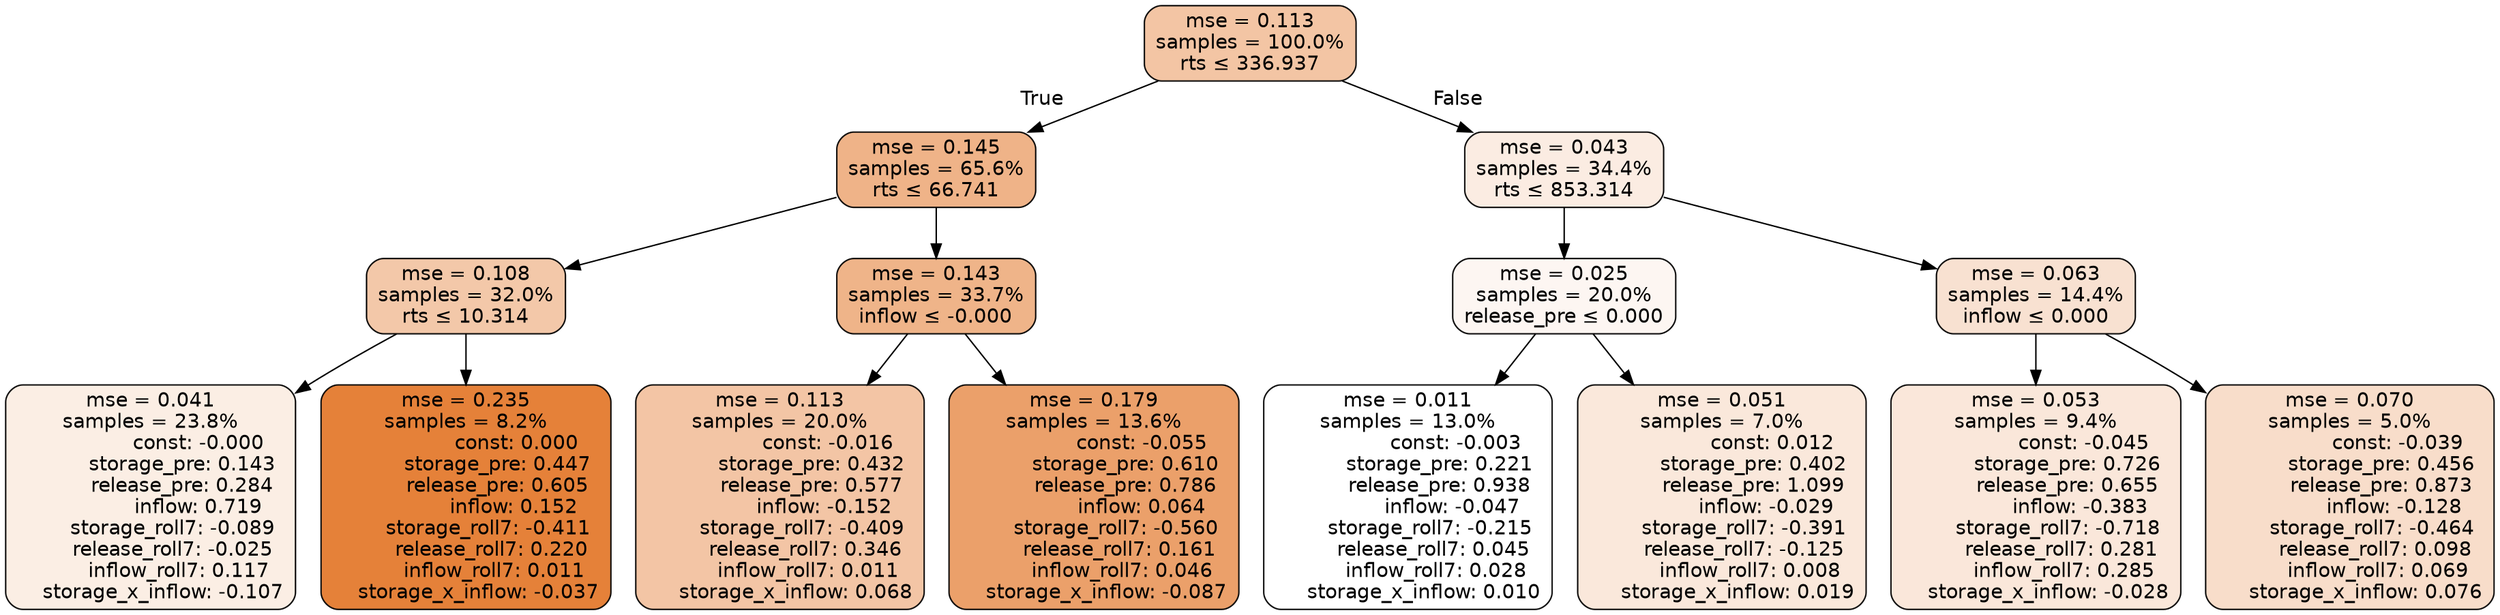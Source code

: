 digraph tree {
bgcolor="transparent"
node [shape=rectangle, style="filled, rounded", color="black", fontname=helvetica] ;
edge [fontname=helvetica] ;
	"0" [label="mse = 0.113
samples = 100.0%
rts &le; 336.937", fillcolor="#f3c5a4"]
	"1" [label="mse = 0.145
samples = 65.6%
rts &le; 66.741", fillcolor="#efb388"]
	"2" [label="mse = 0.108
samples = 32.0%
rts &le; 10.314", fillcolor="#f3c8a9"]
	"3" [label="mse = 0.041
samples = 23.8%
               const: -0.000
          storage_pre: 0.143
          release_pre: 0.284
               inflow: 0.719
       storage_roll7: -0.089
       release_roll7: -0.025
         inflow_roll7: 0.117
    storage_x_inflow: -0.107", fillcolor="#fbeee4"]
	"4" [label="mse = 0.235
samples = 8.2%
                const: 0.000
          storage_pre: 0.447
          release_pre: 0.605
               inflow: 0.152
       storage_roll7: -0.411
        release_roll7: 0.220
         inflow_roll7: 0.011
    storage_x_inflow: -0.037", fillcolor="#e58139"]
	"5" [label="mse = 0.143
samples = 33.7%
inflow &le; -0.000", fillcolor="#efb489"]
	"6" [label="mse = 0.113
samples = 20.0%
               const: -0.016
          storage_pre: 0.432
          release_pre: 0.577
              inflow: -0.152
       storage_roll7: -0.409
        release_roll7: 0.346
         inflow_roll7: 0.011
     storage_x_inflow: 0.068", fillcolor="#f3c5a5"]
	"7" [label="mse = 0.179
samples = 13.6%
               const: -0.055
          storage_pre: 0.610
          release_pre: 0.786
               inflow: 0.064
       storage_roll7: -0.560
        release_roll7: 0.161
         inflow_roll7: 0.046
    storage_x_inflow: -0.087", fillcolor="#eba06a"]
	"8" [label="mse = 0.043
samples = 34.4%
rts &le; 853.314", fillcolor="#fbece2"]
	"9" [label="mse = 0.025
samples = 20.0%
release_pre &le; 0.000", fillcolor="#fdf6f2"]
	"10" [label="mse = 0.011
samples = 13.0%
               const: -0.003
          storage_pre: 0.221
          release_pre: 0.938
              inflow: -0.047
       storage_roll7: -0.215
        release_roll7: 0.045
         inflow_roll7: 0.028
     storage_x_inflow: 0.010", fillcolor="#ffffff"]
	"11" [label="mse = 0.051
samples = 7.0%
                const: 0.012
          storage_pre: 0.402
          release_pre: 1.099
              inflow: -0.029
       storage_roll7: -0.391
       release_roll7: -0.125
         inflow_roll7: 0.008
     storage_x_inflow: 0.019", fillcolor="#fae8db"]
	"12" [label="mse = 0.063
samples = 14.4%
inflow &le; 0.000", fillcolor="#f8e1d1"]
	"13" [label="mse = 0.053
samples = 9.4%
               const: -0.045
          storage_pre: 0.726
          release_pre: 0.655
              inflow: -0.383
       storage_roll7: -0.718
        release_roll7: 0.281
         inflow_roll7: 0.285
    storage_x_inflow: -0.028", fillcolor="#fae7da"]
	"14" [label="mse = 0.070
samples = 5.0%
               const: -0.039
          storage_pre: 0.456
          release_pre: 0.873
              inflow: -0.128
       storage_roll7: -0.464
        release_roll7: 0.098
         inflow_roll7: 0.069
     storage_x_inflow: 0.076", fillcolor="#f8ddca"]

	"0" -> "1" [labeldistance=2.5, labelangle=45, headlabel="True"]
	"1" -> "2"
	"2" -> "3"
	"2" -> "4"
	"1" -> "5"
	"5" -> "6"
	"5" -> "7"
	"0" -> "8" [labeldistance=2.5, labelangle=-45, headlabel="False"]
	"8" -> "9"
	"9" -> "10"
	"9" -> "11"
	"8" -> "12"
	"12" -> "13"
	"12" -> "14"
}